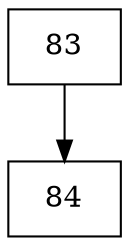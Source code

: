 digraph G {
  node [shape=record];
  node0 [label="{83}"];
  node0 -> node1;
  node1 [label="{84}"];
}
